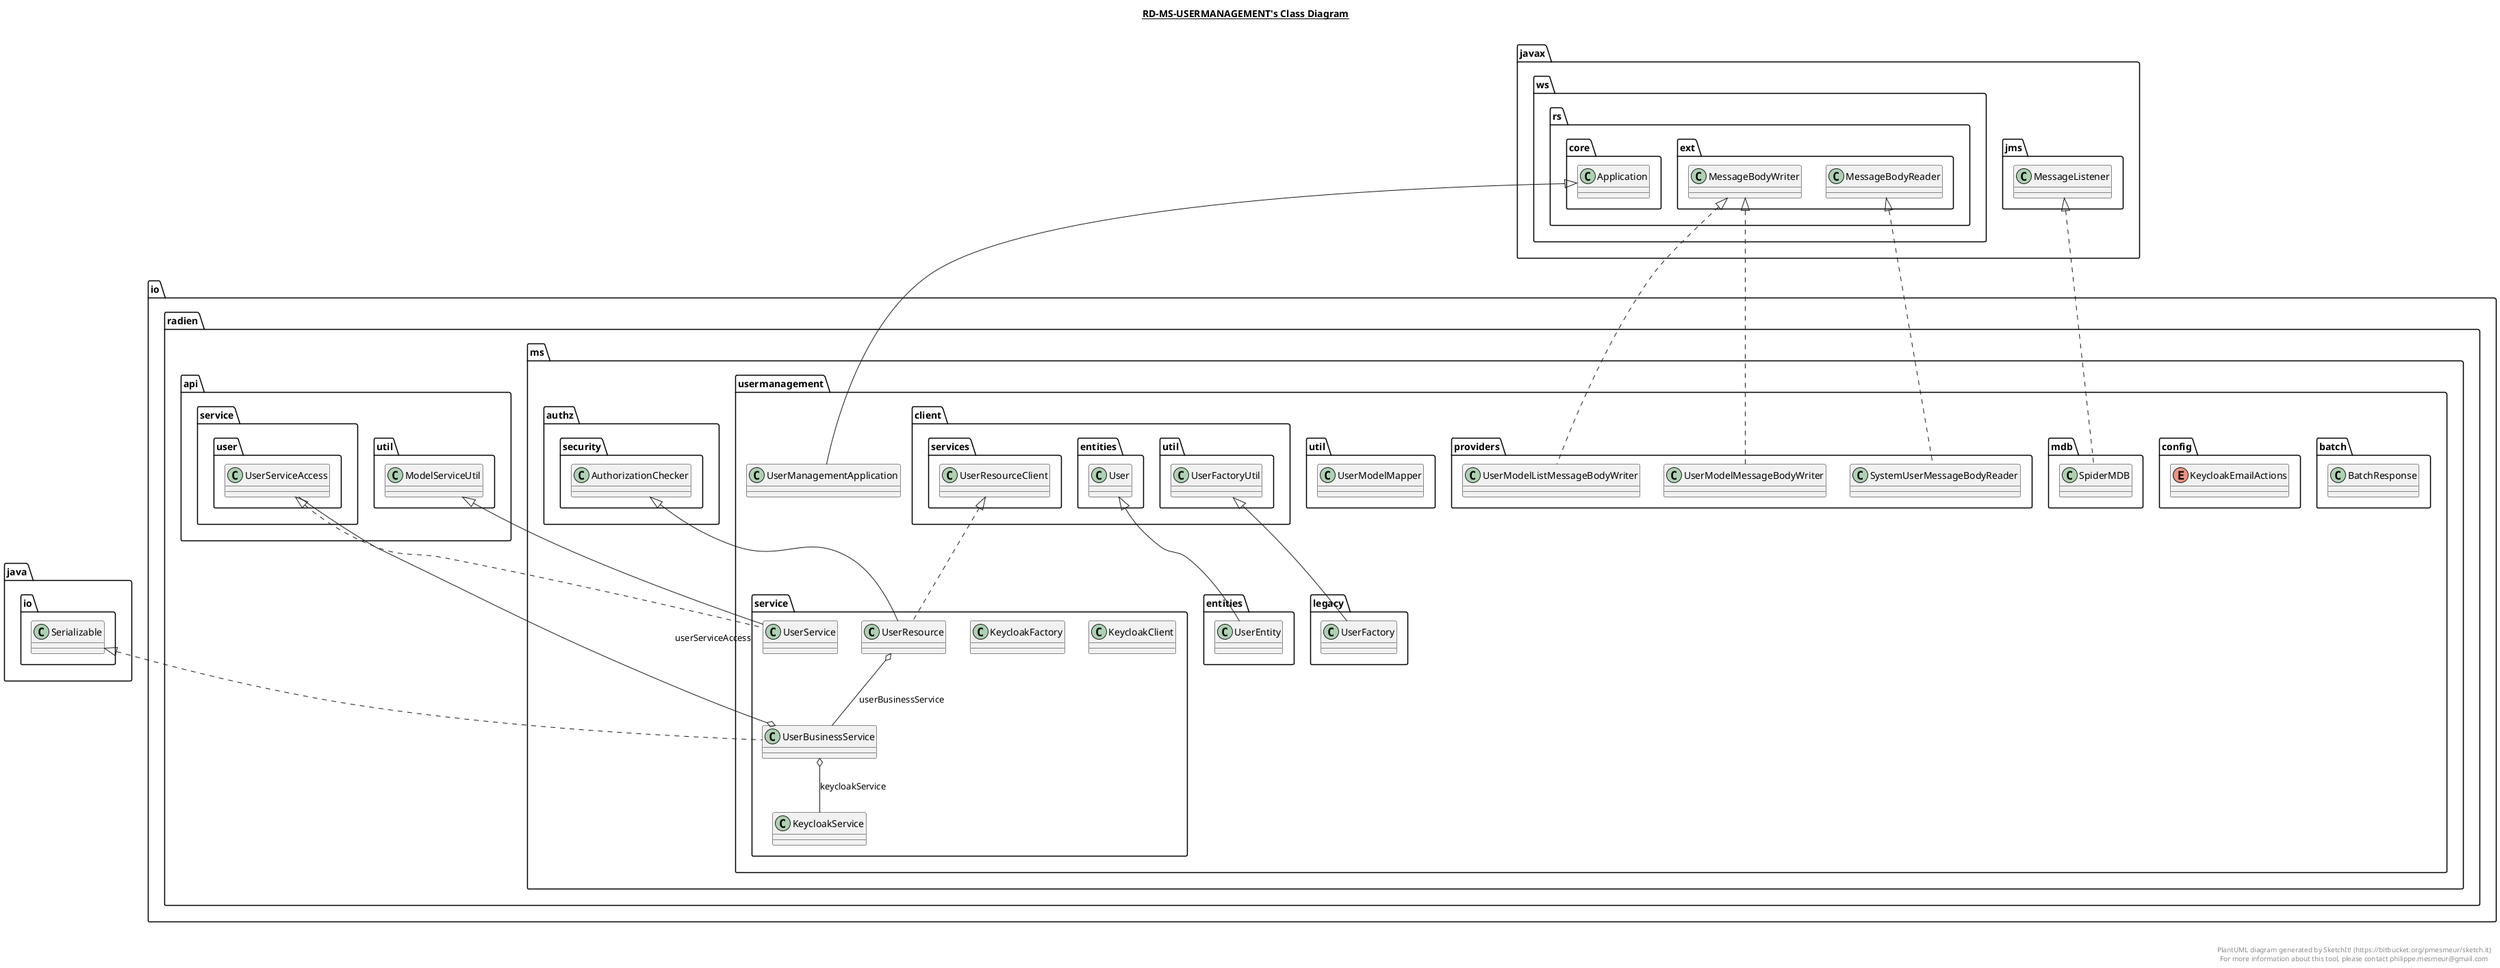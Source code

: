@startuml

title __RD-MS-USERMANAGEMENT's Class Diagram__\n

  namespace io.radien.ms.usermanagement {
    class io.radien.ms.usermanagement.UserManagementApplication {
    }
  }
  

  namespace io.radien.ms.usermanagement {
    namespace batch {
      class io.radien.ms.usermanagement.batch.BatchResponse {
      }
    }
  }
  

  namespace io.radien.ms.usermanagement {
    namespace config {
      enum KeycloakEmailActions {
      }
    }
  }
  

  namespace io.radien.ms.usermanagement {
    namespace entities {
      class io.radien.ms.usermanagement.entities.UserEntity {
      }
    }
  }
  

  namespace io.radien.ms.usermanagement {
    namespace legacy {
      class io.radien.ms.usermanagement.legacy.UserFactory {
      }
    }
  }
  

  namespace io.radien.ms.usermanagement {
    namespace mdb {
      class io.radien.ms.usermanagement.mdb.SpiderMDB {
      }
    }
  }
  

  namespace io.radien.ms.usermanagement {
    namespace providers {
      class io.radien.ms.usermanagement.providers.SystemUserMessageBodyReader {
      }
    }
  }
  

  namespace io.radien.ms.usermanagement {
    namespace providers {
      class io.radien.ms.usermanagement.providers.UserModelListMessageBodyWriter {
      }
    }
  }
  

  namespace io.radien.ms.usermanagement {
    namespace providers {
      class io.radien.ms.usermanagement.providers.UserModelMessageBodyWriter {
      }
    }
  }
  

  namespace io.radien.ms.usermanagement {
    namespace service {
      class io.radien.ms.usermanagement.service.KeycloakClient {
      }
    }
  }
  

  namespace io.radien.ms.usermanagement {
    namespace service {
      class io.radien.ms.usermanagement.service.KeycloakFactory {
      }
    }
  }
  

  namespace io.radien.ms.usermanagement {
    namespace service {
      class io.radien.ms.usermanagement.service.KeycloakService {
      }
    }
  }
  

  namespace io.radien.ms.usermanagement {
    namespace service {
      class io.radien.ms.usermanagement.service.UserBusinessService {
      }
    }
  }
  

  namespace io.radien.ms.usermanagement {
    namespace service {
      class io.radien.ms.usermanagement.service.UserResource {
      }
    }
  }
  

  namespace io.radien.ms.usermanagement {
    namespace service {
      class io.radien.ms.usermanagement.service.UserService {
      }
    }
  }
  

  namespace io.radien.ms.usermanagement {
    namespace util {
      class io.radien.ms.usermanagement.util.UserModelMapper {
      }
    }
  }
  

  io.radien.ms.usermanagement.UserManagementApplication -up-|> javax.ws.rs.core.Application
  io.radien.ms.usermanagement.entities.UserEntity -up-|> io.radien.ms.usermanagement.client.entities.User
  io.radien.ms.usermanagement.legacy.UserFactory -up-|> io.radien.ms.usermanagement.client.util.UserFactoryUtil
  io.radien.ms.usermanagement.mdb.SpiderMDB .up.|> javax.jms.MessageListener
  io.radien.ms.usermanagement.providers.SystemUserMessageBodyReader .up.|> javax.ws.rs.ext.MessageBodyReader
  io.radien.ms.usermanagement.providers.UserModelListMessageBodyWriter .up.|> javax.ws.rs.ext.MessageBodyWriter
  io.radien.ms.usermanagement.providers.UserModelMessageBodyWriter .up.|> javax.ws.rs.ext.MessageBodyWriter
  io.radien.ms.usermanagement.service.UserBusinessService .up.|> java.io.Serializable
  io.radien.ms.usermanagement.service.UserBusinessService o-- io.radien.ms.usermanagement.service.KeycloakService : keycloakService
  io.radien.ms.usermanagement.service.UserBusinessService o-- io.radien.api.service.user.UserServiceAccess : userServiceAccess
  io.radien.ms.usermanagement.service.UserResource .up.|> io.radien.ms.usermanagement.client.services.UserResourceClient
  io.radien.ms.usermanagement.service.UserResource -up-|> io.radien.ms.authz.security.AuthorizationChecker
  io.radien.ms.usermanagement.service.UserResource o-- io.radien.ms.usermanagement.service.UserBusinessService : userBusinessService
  io.radien.ms.usermanagement.service.UserService .up.|> io.radien.api.service.user.UserServiceAccess
  io.radien.ms.usermanagement.service.UserService -up-|> io.radien.api.util.ModelServiceUtil


right footer


PlantUML diagram generated by SketchIt! (https://bitbucket.org/pmesmeur/sketch.it)
For more information about this tool, please contact philippe.mesmeur@gmail.com
endfooter

@enduml
